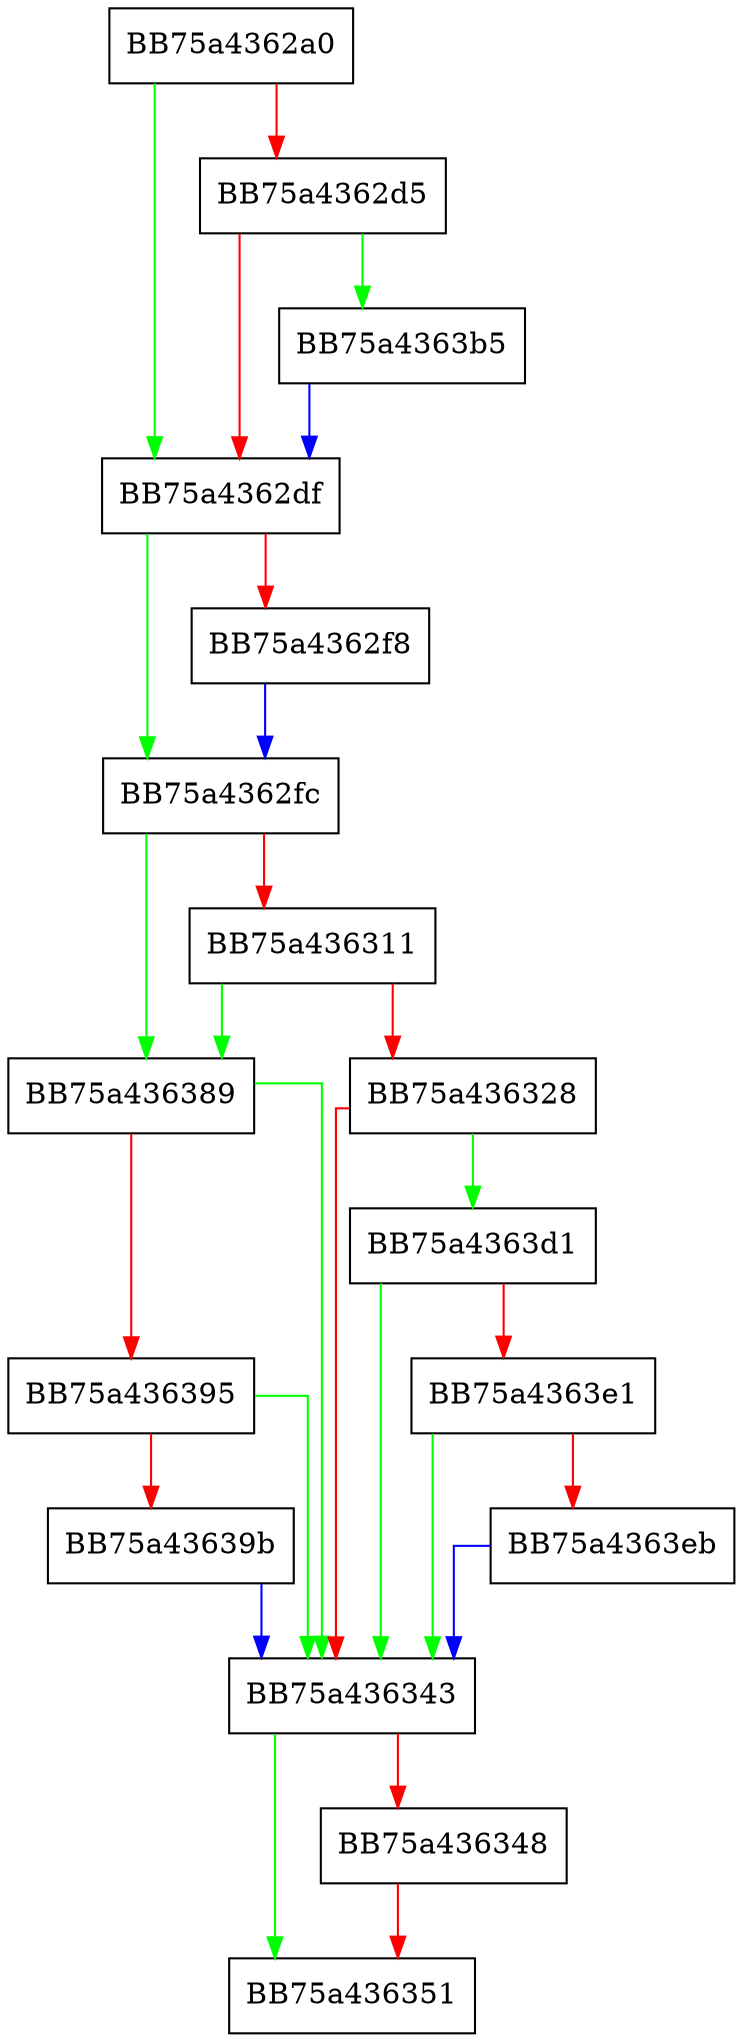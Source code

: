 digraph LoadProfile {
  node [shape="box"];
  graph [splines=ortho];
  BB75a4362a0 -> BB75a4362df [color="green"];
  BB75a4362a0 -> BB75a4362d5 [color="red"];
  BB75a4362d5 -> BB75a4363b5 [color="green"];
  BB75a4362d5 -> BB75a4362df [color="red"];
  BB75a4362df -> BB75a4362fc [color="green"];
  BB75a4362df -> BB75a4362f8 [color="red"];
  BB75a4362f8 -> BB75a4362fc [color="blue"];
  BB75a4362fc -> BB75a436389 [color="green"];
  BB75a4362fc -> BB75a436311 [color="red"];
  BB75a436311 -> BB75a436389 [color="green"];
  BB75a436311 -> BB75a436328 [color="red"];
  BB75a436328 -> BB75a4363d1 [color="green"];
  BB75a436328 -> BB75a436343 [color="red"];
  BB75a436343 -> BB75a436351 [color="green"];
  BB75a436343 -> BB75a436348 [color="red"];
  BB75a436348 -> BB75a436351 [color="red"];
  BB75a436389 -> BB75a436343 [color="green"];
  BB75a436389 -> BB75a436395 [color="red"];
  BB75a436395 -> BB75a436343 [color="green"];
  BB75a436395 -> BB75a43639b [color="red"];
  BB75a43639b -> BB75a436343 [color="blue"];
  BB75a4363b5 -> BB75a4362df [color="blue"];
  BB75a4363d1 -> BB75a436343 [color="green"];
  BB75a4363d1 -> BB75a4363e1 [color="red"];
  BB75a4363e1 -> BB75a436343 [color="green"];
  BB75a4363e1 -> BB75a4363eb [color="red"];
  BB75a4363eb -> BB75a436343 [color="blue"];
}
